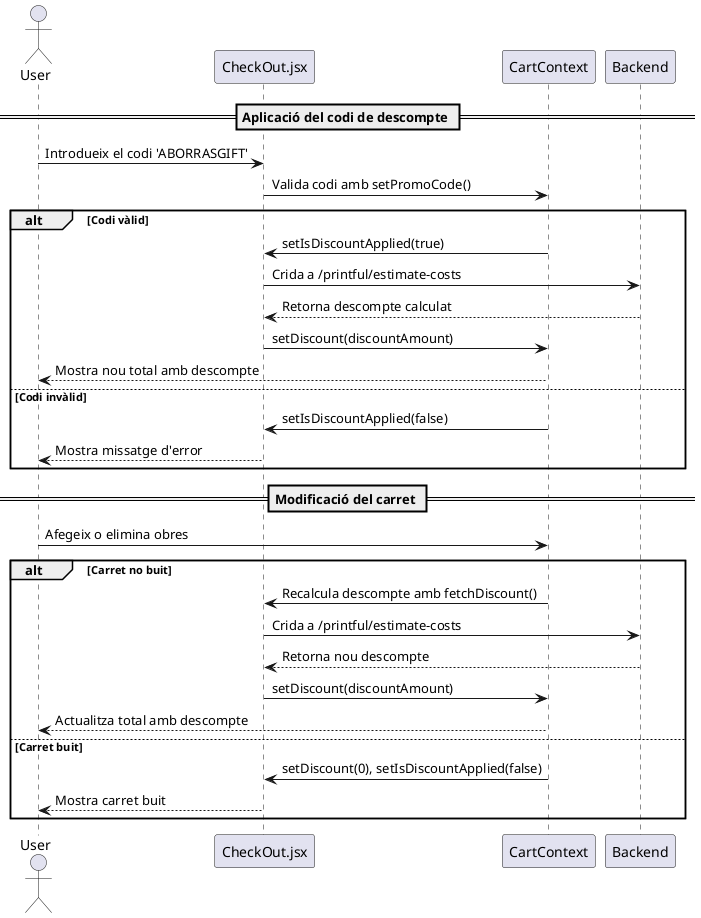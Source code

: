 @startuml
actor User
participant "CheckOut.jsx" as Checkout
participant "CartContext" as Cart
participant Backend

== Aplicació del codi de descompte ==
User -> Checkout: Introdueix el codi 'ABORRASGIFT'
Checkout -> Cart: Valida codi amb setPromoCode()
alt Codi vàlid
  Cart -> Checkout: setIsDiscountApplied(true)
  Checkout -> Backend: Crida a /printful/estimate-costs
  Backend --> Checkout: Retorna descompte calculat
  Checkout -> Cart: setDiscount(discountAmount)
  Cart --> User: Mostra nou total amb descompte
else Codi invàlid
  Cart -> Checkout: setIsDiscountApplied(false)
  Checkout --> User: Mostra missatge d'error
end

== Modificació del carret ==
User -> Cart: Afegeix o elimina obres
alt Carret no buit
  Cart -> Checkout: Recalcula descompte amb fetchDiscount()
  Checkout -> Backend: Crida a /printful/estimate-costs
  Backend --> Checkout: Retorna nou descompte
  Checkout -> Cart: setDiscount(discountAmount)
  Cart --> User: Actualitza total amb descompte
else Carret buit
  Cart -> Checkout: setDiscount(0), setIsDiscountApplied(false)
  Checkout --> User: Mostra carret buit
end

@enduml
